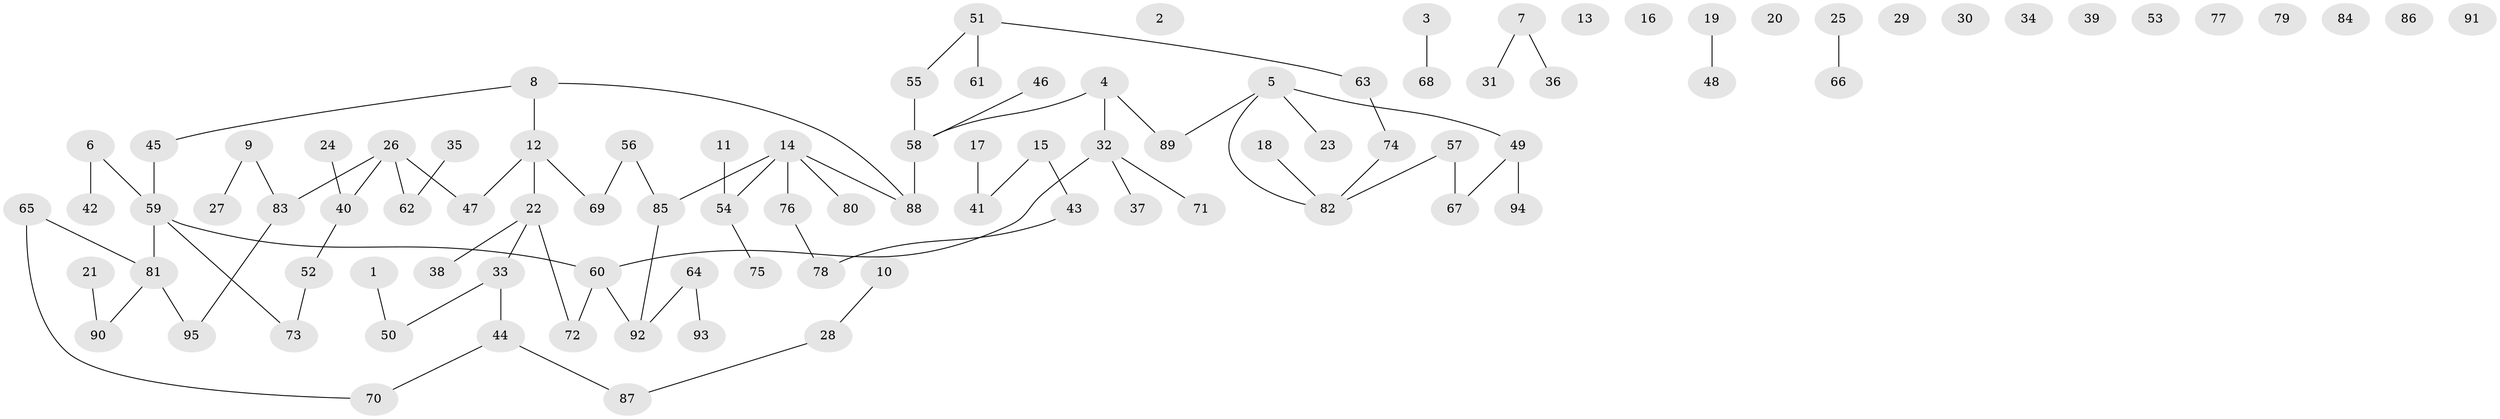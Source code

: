 // Generated by graph-tools (version 1.1) at 2025/33/03/09/25 02:33:25]
// undirected, 95 vertices, 85 edges
graph export_dot {
graph [start="1"]
  node [color=gray90,style=filled];
  1;
  2;
  3;
  4;
  5;
  6;
  7;
  8;
  9;
  10;
  11;
  12;
  13;
  14;
  15;
  16;
  17;
  18;
  19;
  20;
  21;
  22;
  23;
  24;
  25;
  26;
  27;
  28;
  29;
  30;
  31;
  32;
  33;
  34;
  35;
  36;
  37;
  38;
  39;
  40;
  41;
  42;
  43;
  44;
  45;
  46;
  47;
  48;
  49;
  50;
  51;
  52;
  53;
  54;
  55;
  56;
  57;
  58;
  59;
  60;
  61;
  62;
  63;
  64;
  65;
  66;
  67;
  68;
  69;
  70;
  71;
  72;
  73;
  74;
  75;
  76;
  77;
  78;
  79;
  80;
  81;
  82;
  83;
  84;
  85;
  86;
  87;
  88;
  89;
  90;
  91;
  92;
  93;
  94;
  95;
  1 -- 50;
  3 -- 68;
  4 -- 32;
  4 -- 58;
  4 -- 89;
  5 -- 23;
  5 -- 49;
  5 -- 82;
  5 -- 89;
  6 -- 42;
  6 -- 59;
  7 -- 31;
  7 -- 36;
  8 -- 12;
  8 -- 45;
  8 -- 88;
  9 -- 27;
  9 -- 83;
  10 -- 28;
  11 -- 54;
  12 -- 22;
  12 -- 47;
  12 -- 69;
  14 -- 54;
  14 -- 76;
  14 -- 80;
  14 -- 85;
  14 -- 88;
  15 -- 41;
  15 -- 43;
  17 -- 41;
  18 -- 82;
  19 -- 48;
  21 -- 90;
  22 -- 33;
  22 -- 38;
  22 -- 72;
  24 -- 40;
  25 -- 66;
  26 -- 40;
  26 -- 47;
  26 -- 62;
  26 -- 83;
  28 -- 87;
  32 -- 37;
  32 -- 60;
  32 -- 71;
  33 -- 44;
  33 -- 50;
  35 -- 62;
  40 -- 52;
  43 -- 78;
  44 -- 70;
  44 -- 87;
  45 -- 59;
  46 -- 58;
  49 -- 67;
  49 -- 94;
  51 -- 55;
  51 -- 61;
  51 -- 63;
  52 -- 73;
  54 -- 75;
  55 -- 58;
  56 -- 69;
  56 -- 85;
  57 -- 67;
  57 -- 82;
  58 -- 88;
  59 -- 60;
  59 -- 73;
  59 -- 81;
  60 -- 72;
  60 -- 92;
  63 -- 74;
  64 -- 92;
  64 -- 93;
  65 -- 70;
  65 -- 81;
  74 -- 82;
  76 -- 78;
  81 -- 90;
  81 -- 95;
  83 -- 95;
  85 -- 92;
}
